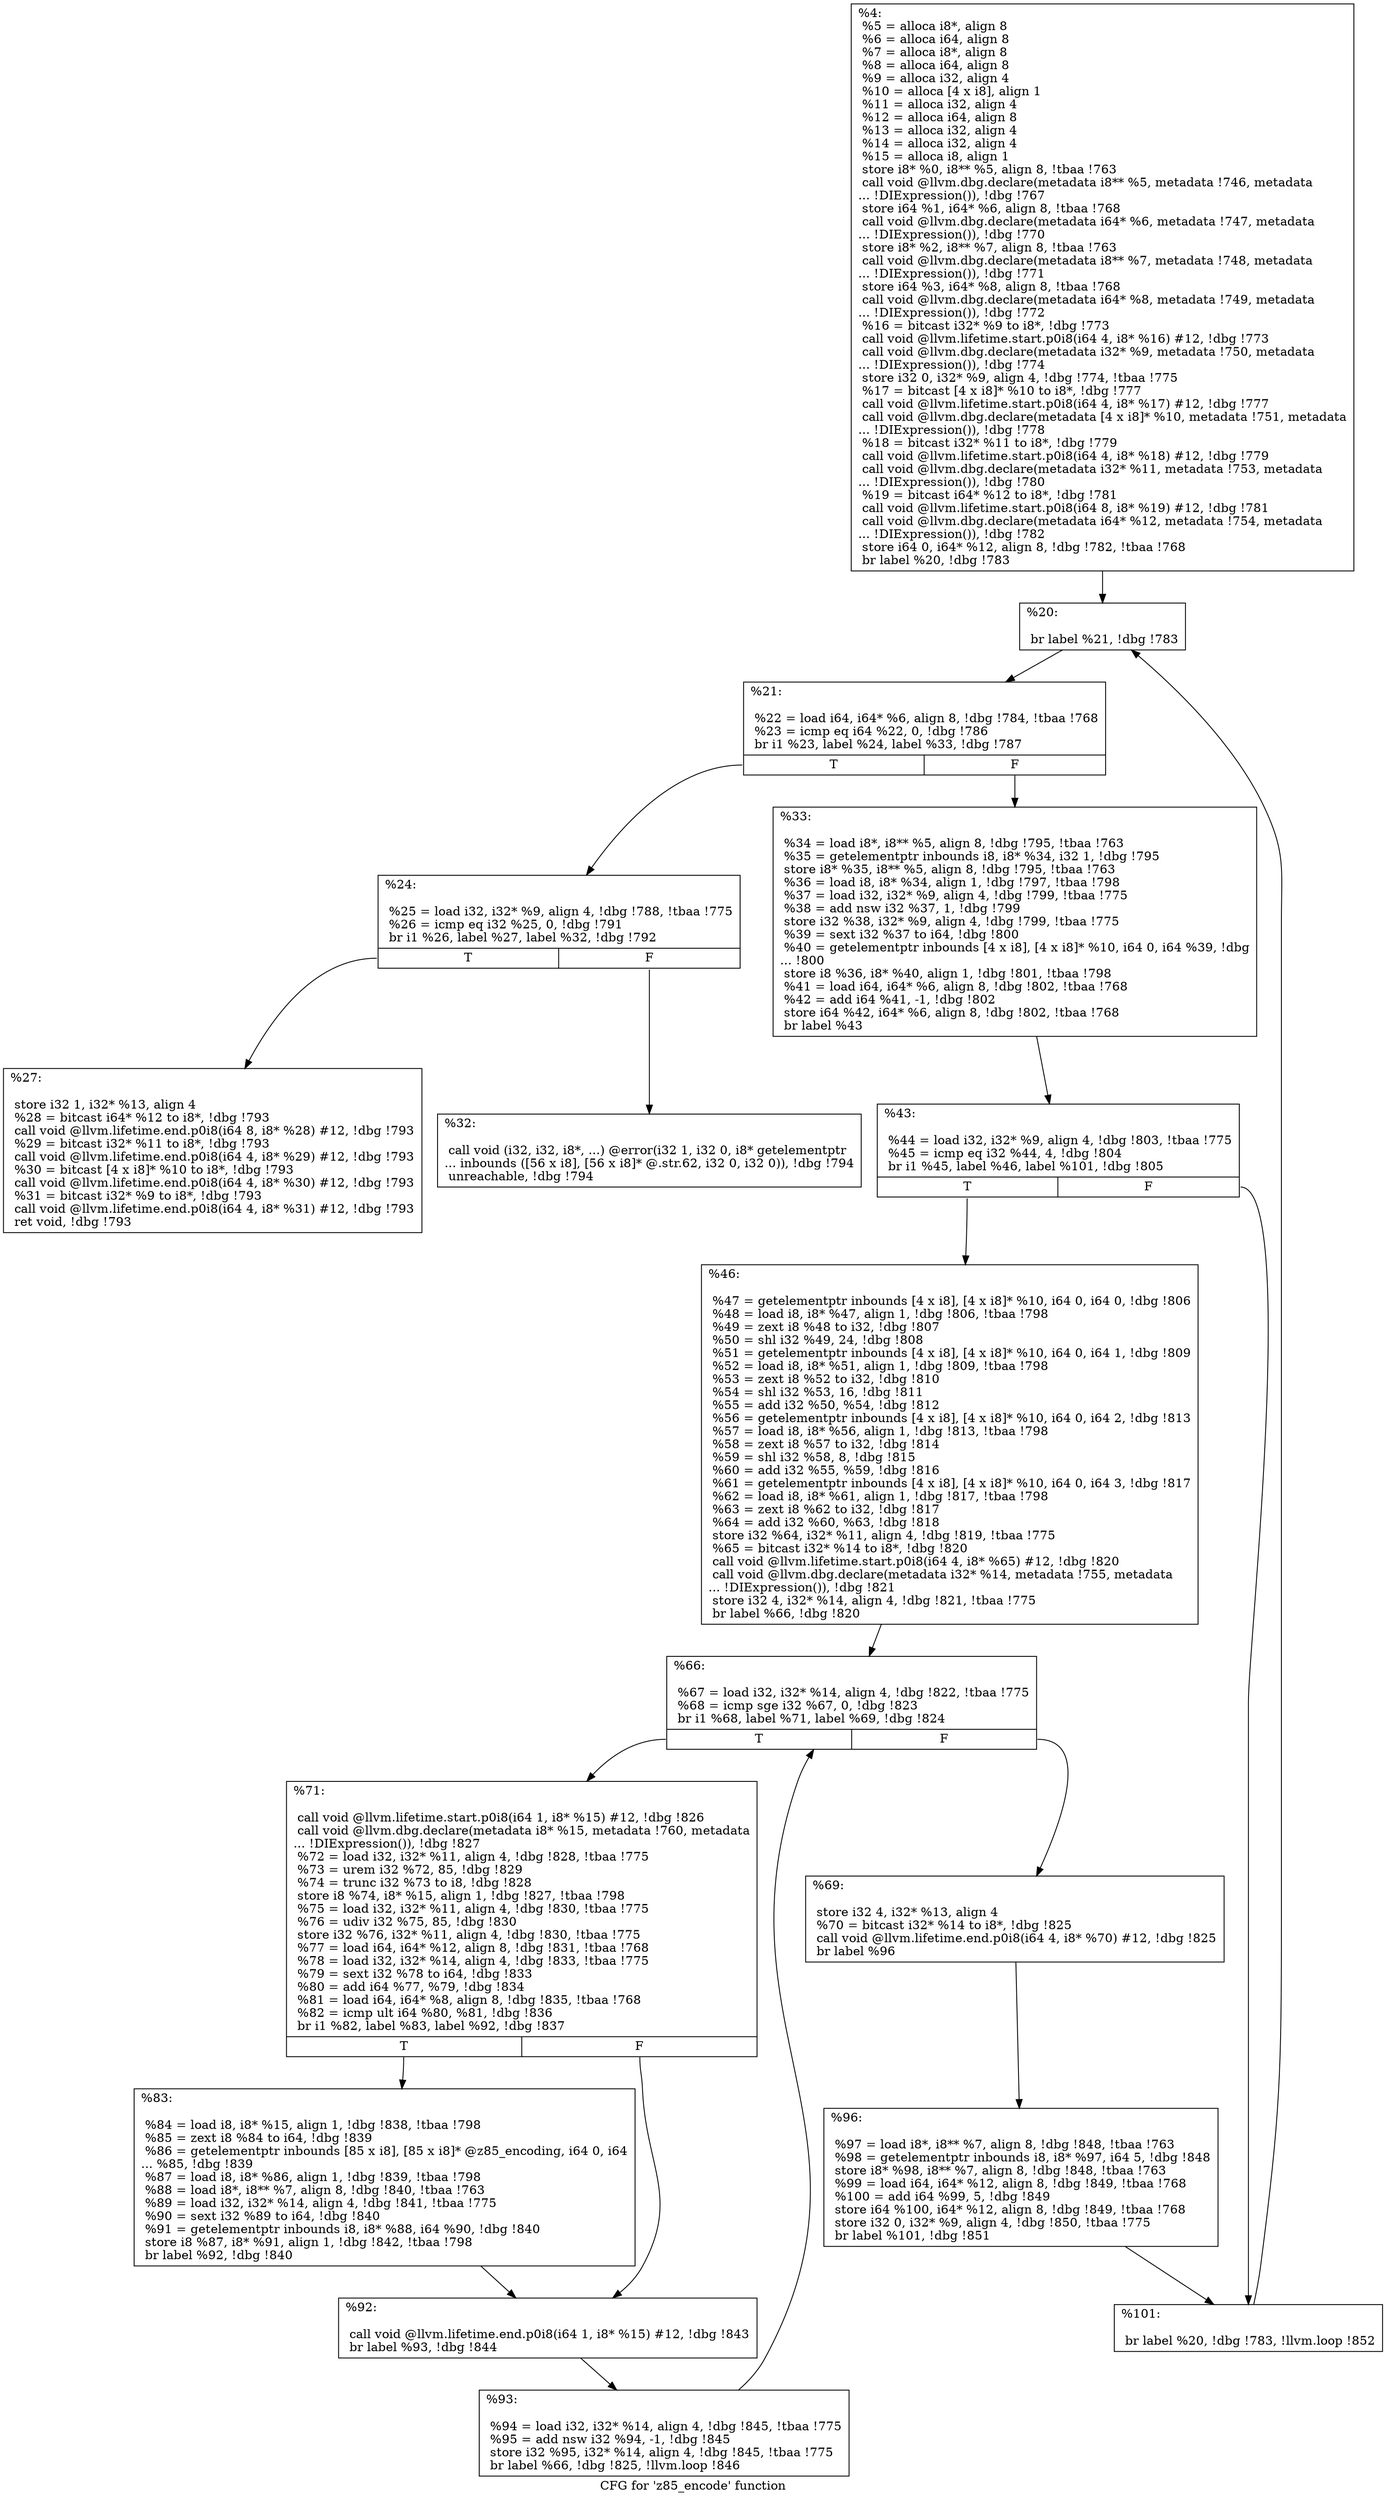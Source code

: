 digraph "CFG for 'z85_encode' function" {
	label="CFG for 'z85_encode' function";

	Node0xd94ba0 [shape=record,label="{%4:\l  %5 = alloca i8*, align 8\l  %6 = alloca i64, align 8\l  %7 = alloca i8*, align 8\l  %8 = alloca i64, align 8\l  %9 = alloca i32, align 4\l  %10 = alloca [4 x i8], align 1\l  %11 = alloca i32, align 4\l  %12 = alloca i64, align 8\l  %13 = alloca i32, align 4\l  %14 = alloca i32, align 4\l  %15 = alloca i8, align 1\l  store i8* %0, i8** %5, align 8, !tbaa !763\l  call void @llvm.dbg.declare(metadata i8** %5, metadata !746, metadata\l... !DIExpression()), !dbg !767\l  store i64 %1, i64* %6, align 8, !tbaa !768\l  call void @llvm.dbg.declare(metadata i64* %6, metadata !747, metadata\l... !DIExpression()), !dbg !770\l  store i8* %2, i8** %7, align 8, !tbaa !763\l  call void @llvm.dbg.declare(metadata i8** %7, metadata !748, metadata\l... !DIExpression()), !dbg !771\l  store i64 %3, i64* %8, align 8, !tbaa !768\l  call void @llvm.dbg.declare(metadata i64* %8, metadata !749, metadata\l... !DIExpression()), !dbg !772\l  %16 = bitcast i32* %9 to i8*, !dbg !773\l  call void @llvm.lifetime.start.p0i8(i64 4, i8* %16) #12, !dbg !773\l  call void @llvm.dbg.declare(metadata i32* %9, metadata !750, metadata\l... !DIExpression()), !dbg !774\l  store i32 0, i32* %9, align 4, !dbg !774, !tbaa !775\l  %17 = bitcast [4 x i8]* %10 to i8*, !dbg !777\l  call void @llvm.lifetime.start.p0i8(i64 4, i8* %17) #12, !dbg !777\l  call void @llvm.dbg.declare(metadata [4 x i8]* %10, metadata !751, metadata\l... !DIExpression()), !dbg !778\l  %18 = bitcast i32* %11 to i8*, !dbg !779\l  call void @llvm.lifetime.start.p0i8(i64 4, i8* %18) #12, !dbg !779\l  call void @llvm.dbg.declare(metadata i32* %11, metadata !753, metadata\l... !DIExpression()), !dbg !780\l  %19 = bitcast i64* %12 to i8*, !dbg !781\l  call void @llvm.lifetime.start.p0i8(i64 8, i8* %19) #12, !dbg !781\l  call void @llvm.dbg.declare(metadata i64* %12, metadata !754, metadata\l... !DIExpression()), !dbg !782\l  store i64 0, i64* %12, align 8, !dbg !782, !tbaa !768\l  br label %20, !dbg !783\l}"];
	Node0xd94ba0 -> Node0xd94d30;
	Node0xd94d30 [shape=record,label="{%20:\l\l  br label %21, !dbg !783\l}"];
	Node0xd94d30 -> Node0xd94d80;
	Node0xd94d80 [shape=record,label="{%21:\l\l  %22 = load i64, i64* %6, align 8, !dbg !784, !tbaa !768\l  %23 = icmp eq i64 %22, 0, !dbg !786\l  br i1 %23, label %24, label %33, !dbg !787\l|{<s0>T|<s1>F}}"];
	Node0xd94d80:s0 -> Node0xd94dd0;
	Node0xd94d80:s1 -> Node0xd94ec0;
	Node0xd94dd0 [shape=record,label="{%24:\l\l  %25 = load i32, i32* %9, align 4, !dbg !788, !tbaa !775\l  %26 = icmp eq i32 %25, 0, !dbg !791\l  br i1 %26, label %27, label %32, !dbg !792\l|{<s0>T|<s1>F}}"];
	Node0xd94dd0:s0 -> Node0xd94e20;
	Node0xd94dd0:s1 -> Node0xd94e70;
	Node0xd94e20 [shape=record,label="{%27:\l\l  store i32 1, i32* %13, align 4\l  %28 = bitcast i64* %12 to i8*, !dbg !793\l  call void @llvm.lifetime.end.p0i8(i64 8, i8* %28) #12, !dbg !793\l  %29 = bitcast i32* %11 to i8*, !dbg !793\l  call void @llvm.lifetime.end.p0i8(i64 4, i8* %29) #12, !dbg !793\l  %30 = bitcast [4 x i8]* %10 to i8*, !dbg !793\l  call void @llvm.lifetime.end.p0i8(i64 4, i8* %30) #12, !dbg !793\l  %31 = bitcast i32* %9 to i8*, !dbg !793\l  call void @llvm.lifetime.end.p0i8(i64 4, i8* %31) #12, !dbg !793\l  ret void, !dbg !793\l}"];
	Node0xd94e70 [shape=record,label="{%32:\l\l  call void (i32, i32, i8*, ...) @error(i32 1, i32 0, i8* getelementptr\l... inbounds ([56 x i8], [56 x i8]* @.str.62, i32 0, i32 0)), !dbg !794\l  unreachable, !dbg !794\l}"];
	Node0xd94ec0 [shape=record,label="{%33:\l\l  %34 = load i8*, i8** %5, align 8, !dbg !795, !tbaa !763\l  %35 = getelementptr inbounds i8, i8* %34, i32 1, !dbg !795\l  store i8* %35, i8** %5, align 8, !dbg !795, !tbaa !763\l  %36 = load i8, i8* %34, align 1, !dbg !797, !tbaa !798\l  %37 = load i32, i32* %9, align 4, !dbg !799, !tbaa !775\l  %38 = add nsw i32 %37, 1, !dbg !799\l  store i32 %38, i32* %9, align 4, !dbg !799, !tbaa !775\l  %39 = sext i32 %37 to i64, !dbg !800\l  %40 = getelementptr inbounds [4 x i8], [4 x i8]* %10, i64 0, i64 %39, !dbg\l... !800\l  store i8 %36, i8* %40, align 1, !dbg !801, !tbaa !798\l  %41 = load i64, i64* %6, align 8, !dbg !802, !tbaa !768\l  %42 = add i64 %41, -1, !dbg !802\l  store i64 %42, i64* %6, align 8, !dbg !802, !tbaa !768\l  br label %43\l}"];
	Node0xd94ec0 -> Node0xd94f10;
	Node0xd94f10 [shape=record,label="{%43:\l\l  %44 = load i32, i32* %9, align 4, !dbg !803, !tbaa !775\l  %45 = icmp eq i32 %44, 4, !dbg !804\l  br i1 %45, label %46, label %101, !dbg !805\l|{<s0>T|<s1>F}}"];
	Node0xd94f10:s0 -> Node0xd94f60;
	Node0xd94f10:s1 -> Node0xd951e0;
	Node0xd94f60 [shape=record,label="{%46:\l\l  %47 = getelementptr inbounds [4 x i8], [4 x i8]* %10, i64 0, i64 0, !dbg !806\l  %48 = load i8, i8* %47, align 1, !dbg !806, !tbaa !798\l  %49 = zext i8 %48 to i32, !dbg !807\l  %50 = shl i32 %49, 24, !dbg !808\l  %51 = getelementptr inbounds [4 x i8], [4 x i8]* %10, i64 0, i64 1, !dbg !809\l  %52 = load i8, i8* %51, align 1, !dbg !809, !tbaa !798\l  %53 = zext i8 %52 to i32, !dbg !810\l  %54 = shl i32 %53, 16, !dbg !811\l  %55 = add i32 %50, %54, !dbg !812\l  %56 = getelementptr inbounds [4 x i8], [4 x i8]* %10, i64 0, i64 2, !dbg !813\l  %57 = load i8, i8* %56, align 1, !dbg !813, !tbaa !798\l  %58 = zext i8 %57 to i32, !dbg !814\l  %59 = shl i32 %58, 8, !dbg !815\l  %60 = add i32 %55, %59, !dbg !816\l  %61 = getelementptr inbounds [4 x i8], [4 x i8]* %10, i64 0, i64 3, !dbg !817\l  %62 = load i8, i8* %61, align 1, !dbg !817, !tbaa !798\l  %63 = zext i8 %62 to i32, !dbg !817\l  %64 = add i32 %60, %63, !dbg !818\l  store i32 %64, i32* %11, align 4, !dbg !819, !tbaa !775\l  %65 = bitcast i32* %14 to i8*, !dbg !820\l  call void @llvm.lifetime.start.p0i8(i64 4, i8* %65) #12, !dbg !820\l  call void @llvm.dbg.declare(metadata i32* %14, metadata !755, metadata\l... !DIExpression()), !dbg !821\l  store i32 4, i32* %14, align 4, !dbg !821, !tbaa !775\l  br label %66, !dbg !820\l}"];
	Node0xd94f60 -> Node0xd94fb0;
	Node0xd94fb0 [shape=record,label="{%66:\l\l  %67 = load i32, i32* %14, align 4, !dbg !822, !tbaa !775\l  %68 = icmp sge i32 %67, 0, !dbg !823\l  br i1 %68, label %71, label %69, !dbg !824\l|{<s0>T|<s1>F}}"];
	Node0xd94fb0:s0 -> Node0xd95050;
	Node0xd94fb0:s1 -> Node0xd95000;
	Node0xd95000 [shape=record,label="{%69:\l\l  store i32 4, i32* %13, align 4\l  %70 = bitcast i32* %14 to i8*, !dbg !825\l  call void @llvm.lifetime.end.p0i8(i64 4, i8* %70) #12, !dbg !825\l  br label %96\l}"];
	Node0xd95000 -> Node0xd95190;
	Node0xd95050 [shape=record,label="{%71:\l\l  call void @llvm.lifetime.start.p0i8(i64 1, i8* %15) #12, !dbg !826\l  call void @llvm.dbg.declare(metadata i8* %15, metadata !760, metadata\l... !DIExpression()), !dbg !827\l  %72 = load i32, i32* %11, align 4, !dbg !828, !tbaa !775\l  %73 = urem i32 %72, 85, !dbg !829\l  %74 = trunc i32 %73 to i8, !dbg !828\l  store i8 %74, i8* %15, align 1, !dbg !827, !tbaa !798\l  %75 = load i32, i32* %11, align 4, !dbg !830, !tbaa !775\l  %76 = udiv i32 %75, 85, !dbg !830\l  store i32 %76, i32* %11, align 4, !dbg !830, !tbaa !775\l  %77 = load i64, i64* %12, align 8, !dbg !831, !tbaa !768\l  %78 = load i32, i32* %14, align 4, !dbg !833, !tbaa !775\l  %79 = sext i32 %78 to i64, !dbg !833\l  %80 = add i64 %77, %79, !dbg !834\l  %81 = load i64, i64* %8, align 8, !dbg !835, !tbaa !768\l  %82 = icmp ult i64 %80, %81, !dbg !836\l  br i1 %82, label %83, label %92, !dbg !837\l|{<s0>T|<s1>F}}"];
	Node0xd95050:s0 -> Node0xd950a0;
	Node0xd95050:s1 -> Node0xd950f0;
	Node0xd950a0 [shape=record,label="{%83:\l\l  %84 = load i8, i8* %15, align 1, !dbg !838, !tbaa !798\l  %85 = zext i8 %84 to i64, !dbg !839\l  %86 = getelementptr inbounds [85 x i8], [85 x i8]* @z85_encoding, i64 0, i64\l... %85, !dbg !839\l  %87 = load i8, i8* %86, align 1, !dbg !839, !tbaa !798\l  %88 = load i8*, i8** %7, align 8, !dbg !840, !tbaa !763\l  %89 = load i32, i32* %14, align 4, !dbg !841, !tbaa !775\l  %90 = sext i32 %89 to i64, !dbg !840\l  %91 = getelementptr inbounds i8, i8* %88, i64 %90, !dbg !840\l  store i8 %87, i8* %91, align 1, !dbg !842, !tbaa !798\l  br label %92, !dbg !840\l}"];
	Node0xd950a0 -> Node0xd950f0;
	Node0xd950f0 [shape=record,label="{%92:\l\l  call void @llvm.lifetime.end.p0i8(i64 1, i8* %15) #12, !dbg !843\l  br label %93, !dbg !844\l}"];
	Node0xd950f0 -> Node0xd95140;
	Node0xd95140 [shape=record,label="{%93:\l\l  %94 = load i32, i32* %14, align 4, !dbg !845, !tbaa !775\l  %95 = add nsw i32 %94, -1, !dbg !845\l  store i32 %95, i32* %14, align 4, !dbg !845, !tbaa !775\l  br label %66, !dbg !825, !llvm.loop !846\l}"];
	Node0xd95140 -> Node0xd94fb0;
	Node0xd95190 [shape=record,label="{%96:\l\l  %97 = load i8*, i8** %7, align 8, !dbg !848, !tbaa !763\l  %98 = getelementptr inbounds i8, i8* %97, i64 5, !dbg !848\l  store i8* %98, i8** %7, align 8, !dbg !848, !tbaa !763\l  %99 = load i64, i64* %12, align 8, !dbg !849, !tbaa !768\l  %100 = add i64 %99, 5, !dbg !849\l  store i64 %100, i64* %12, align 8, !dbg !849, !tbaa !768\l  store i32 0, i32* %9, align 4, !dbg !850, !tbaa !775\l  br label %101, !dbg !851\l}"];
	Node0xd95190 -> Node0xd951e0;
	Node0xd951e0 [shape=record,label="{%101:\l\l  br label %20, !dbg !783, !llvm.loop !852\l}"];
	Node0xd951e0 -> Node0xd94d30;
}
